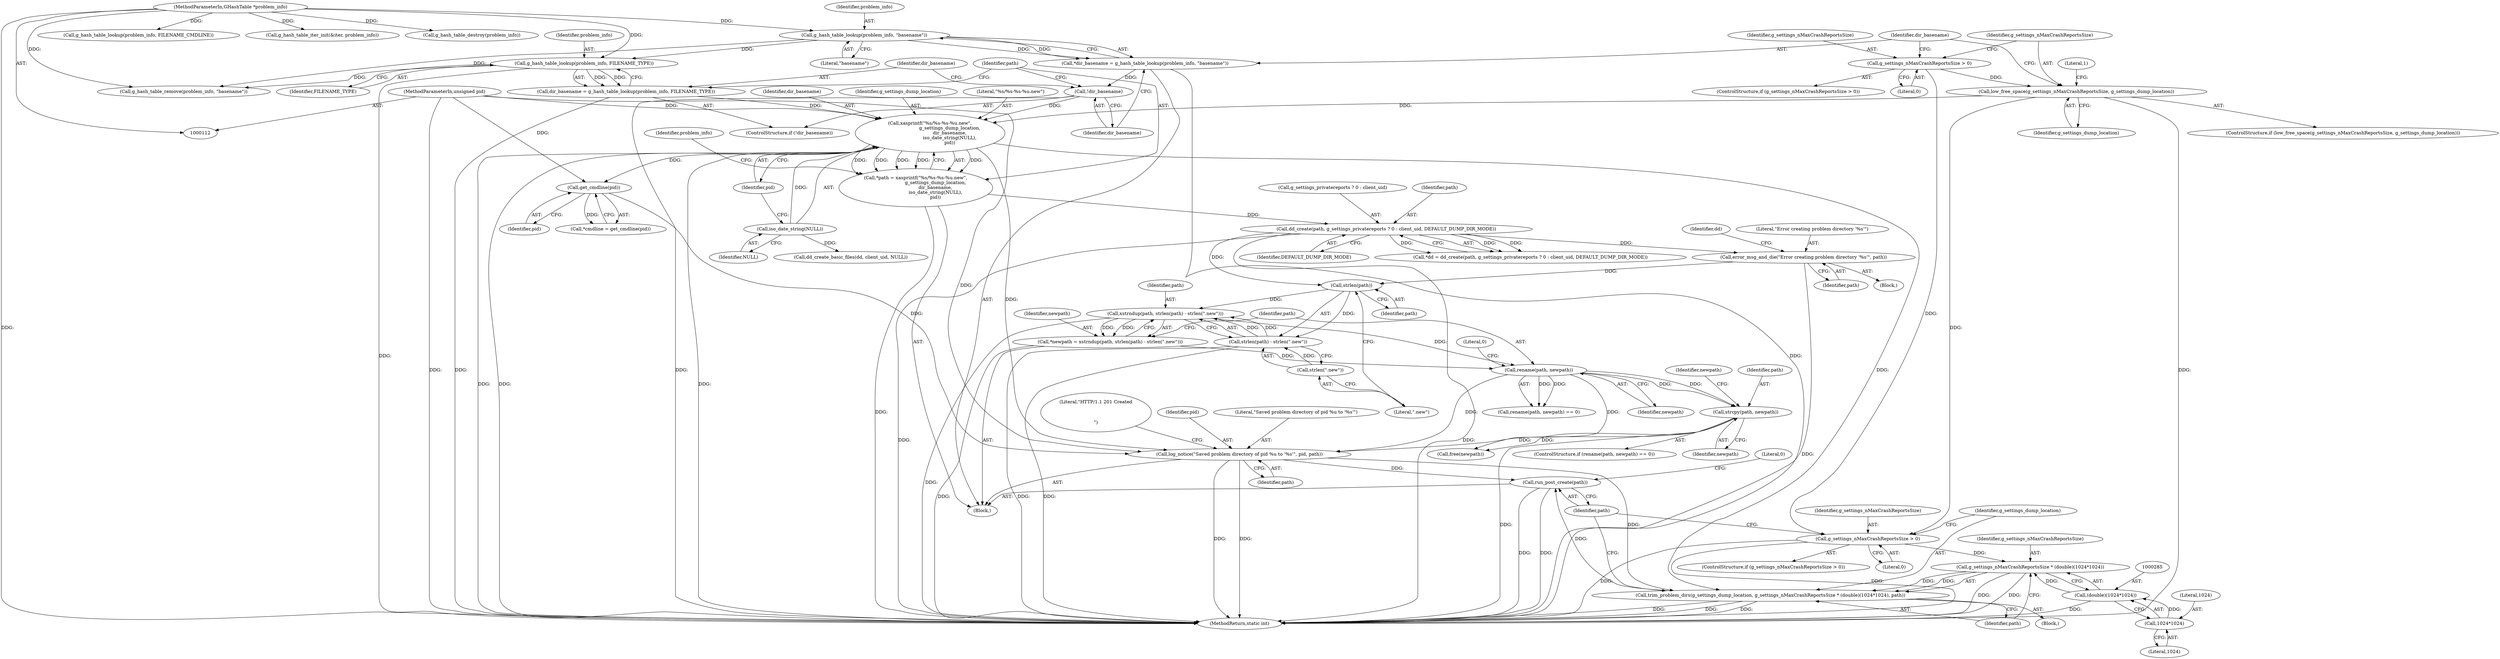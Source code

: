 digraph "0_abrt_8939398b82006ba1fec4ed491339fc075f43fc7c@API" {
"1000290" [label="(Call,run_post_create(path))"];
"1000262" [label="(Call,log_notice(\"Saved problem directory of pid %u to '%s'\", pid, path))"];
"1000192" [label="(Call,get_cmdline(pid))"];
"1000144" [label="(Call,xasprintf(\"%s/%s-%s-%u.new\",\n                           g_settings_dump_location,\n                           dir_basename,\n                           iso_date_string(NULL),\n                           pid))"];
"1000122" [label="(Call,low_free_space(g_settings_nMaxCrashReportsSize, g_settings_dump_location))"];
"1000117" [label="(Call,g_settings_nMaxCrashReportsSize > 0)"];
"1000134" [label="(Call,!dir_basename)"];
"1000128" [label="(Call,*dir_basename = g_hash_table_lookup(problem_info, \"basename\"))"];
"1000130" [label="(Call,g_hash_table_lookup(problem_info, \"basename\"))"];
"1000113" [label="(MethodParameterIn,GHashTable *problem_info)"];
"1000136" [label="(Call,dir_basename = g_hash_table_lookup(problem_info, FILENAME_TYPE))"];
"1000138" [label="(Call,g_hash_table_lookup(problem_info, FILENAME_TYPE))"];
"1000148" [label="(Call,iso_date_string(NULL))"];
"1000114" [label="(MethodParameterIn,unsigned pid)"];
"1000253" [label="(Call,rename(path, newpath))"];
"1000244" [label="(Call,xstrndup(path, strlen(path) - strlen(\".new\")))"];
"1000247" [label="(Call,strlen(path))"];
"1000157" [label="(Call,dd_create(path, g_settings_privatereports ? 0 : client_uid, DEFAULT_DUMP_DIR_MODE))"];
"1000142" [label="(Call,*path = xasprintf(\"%s/%s-%s-%u.new\",\n                           g_settings_dump_location,\n                           dir_basename,\n                           iso_date_string(NULL),\n                           pid))"];
"1000168" [label="(Call,error_msg_and_die(\"Error creating problem directory '%s'\", path))"];
"1000246" [label="(Call,strlen(path) - strlen(\".new\"))"];
"1000249" [label="(Call,strlen(\".new\"))"];
"1000242" [label="(Call,*newpath = xstrndup(path, strlen(path) - strlen(\".new\")))"];
"1000257" [label="(Call,strcpy(path, newpath))"];
"1000280" [label="(Call,trim_problem_dirs(g_settings_dump_location, g_settings_nMaxCrashReportsSize * (double)(1024*1024), path))"];
"1000282" [label="(Call,g_settings_nMaxCrashReportsSize * (double)(1024*1024))"];
"1000276" [label="(Call,g_settings_nMaxCrashReportsSize > 0)"];
"1000284" [label="(Call,(double)(1024*1024))"];
"1000286" [label="(Call,1024*1024)"];
"1000171" [label="(Call,dd_create_basic_files(dd, client_uid, NULL))"];
"1000193" [label="(Identifier,pid)"];
"1000129" [label="(Identifier,dir_basename)"];
"1000287" [label="(Literal,1024)"];
"1000277" [label="(Identifier,g_settings_nMaxCrashReportsSize)"];
"1000152" [label="(Identifier,problem_info)"];
"1000254" [label="(Identifier,path)"];
"1000243" [label="(Identifier,newpath)"];
"1000157" [label="(Call,dd_create(path, g_settings_privatereports ? 0 : client_uid, DEFAULT_DUMP_DIR_MODE))"];
"1000139" [label="(Identifier,problem_info)"];
"1000242" [label="(Call,*newpath = xstrndup(path, strlen(path) - strlen(\".new\")))"];
"1000159" [label="(Call,g_settings_privatereports ? 0 : client_uid)"];
"1000262" [label="(Call,log_notice(\"Saved problem directory of pid %u to '%s'\", pid, path))"];
"1000255" [label="(Identifier,newpath)"];
"1000260" [label="(Call,free(newpath))"];
"1000267" [label="(Literal,\"HTTP/1.1 201 Created\r\n\r\n\")"];
"1000138" [label="(Call,g_hash_table_lookup(problem_info, FILENAME_TYPE))"];
"1000140" [label="(Identifier,FILENAME_TYPE)"];
"1000172" [label="(Identifier,dd)"];
"1000244" [label="(Call,xstrndup(path, strlen(path) - strlen(\".new\")))"];
"1000117" [label="(Call,g_settings_nMaxCrashReportsSize > 0)"];
"1000251" [label="(ControlStructure,if (rename(path, newpath) == 0))"];
"1000281" [label="(Identifier,g_settings_dump_location)"];
"1000168" [label="(Call,error_msg_and_die(\"Error creating problem directory '%s'\", path))"];
"1000248" [label="(Identifier,path)"];
"1000137" [label="(Identifier,dir_basename)"];
"1000124" [label="(Identifier,g_settings_dump_location)"];
"1000261" [label="(Identifier,newpath)"];
"1000288" [label="(Literal,1024)"];
"1000258" [label="(Identifier,path)"];
"1000147" [label="(Identifier,dir_basename)"];
"1000146" [label="(Identifier,g_settings_dump_location)"];
"1000122" [label="(Call,low_free_space(g_settings_nMaxCrashReportsSize, g_settings_dump_location))"];
"1000275" [label="(ControlStructure,if (g_settings_nMaxCrashReportsSize > 0))"];
"1000170" [label="(Identifier,path)"];
"1000284" [label="(Call,(double)(1024*1024))"];
"1000143" [label="(Identifier,path)"];
"1000115" [label="(Block,)"];
"1000286" [label="(Call,1024*1024)"];
"1000128" [label="(Call,*dir_basename = g_hash_table_lookup(problem_info, \"basename\"))"];
"1000113" [label="(MethodParameterIn,GHashTable *problem_info)"];
"1000134" [label="(Call,!dir_basename)"];
"1000259" [label="(Identifier,newpath)"];
"1000169" [label="(Literal,\"Error creating problem directory '%s'\")"];
"1000280" [label="(Call,trim_problem_dirs(g_settings_dump_location, g_settings_nMaxCrashReportsSize * (double)(1024*1024), path))"];
"1000290" [label="(Call,run_post_create(path))"];
"1000144" [label="(Call,xasprintf(\"%s/%s-%s-%u.new\",\n                           g_settings_dump_location,\n                           dir_basename,\n                           iso_date_string(NULL),\n                           pid))"];
"1000150" [label="(Identifier,pid)"];
"1000265" [label="(Identifier,path)"];
"1000252" [label="(Call,rename(path, newpath) == 0)"];
"1000283" [label="(Identifier,g_settings_nMaxCrashReportsSize)"];
"1000289" [label="(Identifier,path)"];
"1000151" [label="(Call,g_hash_table_remove(problem_info, \"basename\"))"];
"1000126" [label="(Literal,1)"];
"1000294" [label="(MethodReturn,static int)"];
"1000192" [label="(Call,get_cmdline(pid))"];
"1000182" [label="(Call,g_hash_table_lookup(problem_info, FILENAME_CMDLINE))"];
"1000257" [label="(Call,strcpy(path, newpath))"];
"1000245" [label="(Identifier,path)"];
"1000131" [label="(Identifier,problem_info)"];
"1000249" [label="(Call,strlen(\".new\"))"];
"1000132" [label="(Literal,\"basename\")"];
"1000148" [label="(Call,iso_date_string(NULL))"];
"1000278" [label="(Literal,0)"];
"1000123" [label="(Identifier,g_settings_nMaxCrashReportsSize)"];
"1000279" [label="(Block,)"];
"1000256" [label="(Literal,0)"];
"1000246" [label="(Call,strlen(path) - strlen(\".new\"))"];
"1000145" [label="(Literal,\"%s/%s-%s-%u.new\")"];
"1000142" [label="(Call,*path = xasprintf(\"%s/%s-%s-%u.new\",\n                           g_settings_dump_location,\n                           dir_basename,\n                           iso_date_string(NULL),\n                           pid))"];
"1000135" [label="(Identifier,dir_basename)"];
"1000130" [label="(Call,g_hash_table_lookup(problem_info, \"basename\"))"];
"1000250" [label="(Literal,\".new\")"];
"1000149" [label="(Identifier,NULL)"];
"1000121" [label="(ControlStructure,if (low_free_space(g_settings_nMaxCrashReportsSize, g_settings_dump_location)))"];
"1000253" [label="(Call,rename(path, newpath))"];
"1000167" [label="(Block,)"];
"1000291" [label="(Identifier,path)"];
"1000276" [label="(Call,g_settings_nMaxCrashReportsSize > 0)"];
"1000118" [label="(Identifier,g_settings_nMaxCrashReportsSize)"];
"1000119" [label="(Literal,0)"];
"1000282" [label="(Call,g_settings_nMaxCrashReportsSize * (double)(1024*1024))"];
"1000216" [label="(Call,g_hash_table_iter_init(&iter, problem_info))"];
"1000114" [label="(MethodParameterIn,unsigned pid)"];
"1000264" [label="(Identifier,pid)"];
"1000163" [label="(Identifier,DEFAULT_DUMP_DIR_MODE)"];
"1000190" [label="(Call,*cmdline = get_cmdline(pid))"];
"1000136" [label="(Call,dir_basename = g_hash_table_lookup(problem_info, FILENAME_TYPE))"];
"1000293" [label="(Literal,0)"];
"1000247" [label="(Call,strlen(path))"];
"1000116" [label="(ControlStructure,if (g_settings_nMaxCrashReportsSize > 0))"];
"1000263" [label="(Literal,\"Saved problem directory of pid %u to '%s'\")"];
"1000133" [label="(ControlStructure,if (!dir_basename))"];
"1000155" [label="(Call,*dd = dd_create(path, g_settings_privatereports ? 0 : client_uid, DEFAULT_DUMP_DIR_MODE))"];
"1000158" [label="(Identifier,path)"];
"1000239" [label="(Call,g_hash_table_destroy(problem_info))"];
"1000290" -> "1000115"  [label="AST: "];
"1000290" -> "1000291"  [label="CFG: "];
"1000291" -> "1000290"  [label="AST: "];
"1000293" -> "1000290"  [label="CFG: "];
"1000290" -> "1000294"  [label="DDG: "];
"1000290" -> "1000294"  [label="DDG: "];
"1000262" -> "1000290"  [label="DDG: "];
"1000280" -> "1000290"  [label="DDG: "];
"1000262" -> "1000115"  [label="AST: "];
"1000262" -> "1000265"  [label="CFG: "];
"1000263" -> "1000262"  [label="AST: "];
"1000264" -> "1000262"  [label="AST: "];
"1000265" -> "1000262"  [label="AST: "];
"1000267" -> "1000262"  [label="CFG: "];
"1000262" -> "1000294"  [label="DDG: "];
"1000262" -> "1000294"  [label="DDG: "];
"1000192" -> "1000262"  [label="DDG: "];
"1000144" -> "1000262"  [label="DDG: "];
"1000114" -> "1000262"  [label="DDG: "];
"1000253" -> "1000262"  [label="DDG: "];
"1000257" -> "1000262"  [label="DDG: "];
"1000262" -> "1000280"  [label="DDG: "];
"1000192" -> "1000190"  [label="AST: "];
"1000192" -> "1000193"  [label="CFG: "];
"1000193" -> "1000192"  [label="AST: "];
"1000190" -> "1000192"  [label="CFG: "];
"1000192" -> "1000190"  [label="DDG: "];
"1000144" -> "1000192"  [label="DDG: "];
"1000114" -> "1000192"  [label="DDG: "];
"1000144" -> "1000142"  [label="AST: "];
"1000144" -> "1000150"  [label="CFG: "];
"1000145" -> "1000144"  [label="AST: "];
"1000146" -> "1000144"  [label="AST: "];
"1000147" -> "1000144"  [label="AST: "];
"1000148" -> "1000144"  [label="AST: "];
"1000150" -> "1000144"  [label="AST: "];
"1000142" -> "1000144"  [label="CFG: "];
"1000144" -> "1000294"  [label="DDG: "];
"1000144" -> "1000294"  [label="DDG: "];
"1000144" -> "1000294"  [label="DDG: "];
"1000144" -> "1000142"  [label="DDG: "];
"1000144" -> "1000142"  [label="DDG: "];
"1000144" -> "1000142"  [label="DDG: "];
"1000144" -> "1000142"  [label="DDG: "];
"1000144" -> "1000142"  [label="DDG: "];
"1000122" -> "1000144"  [label="DDG: "];
"1000134" -> "1000144"  [label="DDG: "];
"1000136" -> "1000144"  [label="DDG: "];
"1000148" -> "1000144"  [label="DDG: "];
"1000114" -> "1000144"  [label="DDG: "];
"1000144" -> "1000280"  [label="DDG: "];
"1000122" -> "1000121"  [label="AST: "];
"1000122" -> "1000124"  [label="CFG: "];
"1000123" -> "1000122"  [label="AST: "];
"1000124" -> "1000122"  [label="AST: "];
"1000126" -> "1000122"  [label="CFG: "];
"1000129" -> "1000122"  [label="CFG: "];
"1000122" -> "1000294"  [label="DDG: "];
"1000117" -> "1000122"  [label="DDG: "];
"1000122" -> "1000276"  [label="DDG: "];
"1000117" -> "1000116"  [label="AST: "];
"1000117" -> "1000119"  [label="CFG: "];
"1000118" -> "1000117"  [label="AST: "];
"1000119" -> "1000117"  [label="AST: "];
"1000123" -> "1000117"  [label="CFG: "];
"1000129" -> "1000117"  [label="CFG: "];
"1000117" -> "1000276"  [label="DDG: "];
"1000134" -> "1000133"  [label="AST: "];
"1000134" -> "1000135"  [label="CFG: "];
"1000135" -> "1000134"  [label="AST: "];
"1000137" -> "1000134"  [label="CFG: "];
"1000143" -> "1000134"  [label="CFG: "];
"1000134" -> "1000294"  [label="DDG: "];
"1000128" -> "1000134"  [label="DDG: "];
"1000128" -> "1000115"  [label="AST: "];
"1000128" -> "1000130"  [label="CFG: "];
"1000129" -> "1000128"  [label="AST: "];
"1000130" -> "1000128"  [label="AST: "];
"1000135" -> "1000128"  [label="CFG: "];
"1000128" -> "1000294"  [label="DDG: "];
"1000130" -> "1000128"  [label="DDG: "];
"1000130" -> "1000128"  [label="DDG: "];
"1000130" -> "1000132"  [label="CFG: "];
"1000131" -> "1000130"  [label="AST: "];
"1000132" -> "1000130"  [label="AST: "];
"1000113" -> "1000130"  [label="DDG: "];
"1000130" -> "1000138"  [label="DDG: "];
"1000130" -> "1000151"  [label="DDG: "];
"1000113" -> "1000112"  [label="AST: "];
"1000113" -> "1000294"  [label="DDG: "];
"1000113" -> "1000138"  [label="DDG: "];
"1000113" -> "1000151"  [label="DDG: "];
"1000113" -> "1000182"  [label="DDG: "];
"1000113" -> "1000216"  [label="DDG: "];
"1000113" -> "1000239"  [label="DDG: "];
"1000136" -> "1000133"  [label="AST: "];
"1000136" -> "1000138"  [label="CFG: "];
"1000137" -> "1000136"  [label="AST: "];
"1000138" -> "1000136"  [label="AST: "];
"1000143" -> "1000136"  [label="CFG: "];
"1000136" -> "1000294"  [label="DDG: "];
"1000138" -> "1000136"  [label="DDG: "];
"1000138" -> "1000136"  [label="DDG: "];
"1000138" -> "1000140"  [label="CFG: "];
"1000139" -> "1000138"  [label="AST: "];
"1000140" -> "1000138"  [label="AST: "];
"1000138" -> "1000294"  [label="DDG: "];
"1000138" -> "1000151"  [label="DDG: "];
"1000148" -> "1000149"  [label="CFG: "];
"1000149" -> "1000148"  [label="AST: "];
"1000150" -> "1000148"  [label="CFG: "];
"1000148" -> "1000171"  [label="DDG: "];
"1000114" -> "1000112"  [label="AST: "];
"1000114" -> "1000294"  [label="DDG: "];
"1000253" -> "1000252"  [label="AST: "];
"1000253" -> "1000255"  [label="CFG: "];
"1000254" -> "1000253"  [label="AST: "];
"1000255" -> "1000253"  [label="AST: "];
"1000256" -> "1000253"  [label="CFG: "];
"1000253" -> "1000252"  [label="DDG: "];
"1000253" -> "1000252"  [label="DDG: "];
"1000244" -> "1000253"  [label="DDG: "];
"1000242" -> "1000253"  [label="DDG: "];
"1000253" -> "1000257"  [label="DDG: "];
"1000253" -> "1000257"  [label="DDG: "];
"1000253" -> "1000260"  [label="DDG: "];
"1000244" -> "1000242"  [label="AST: "];
"1000244" -> "1000246"  [label="CFG: "];
"1000245" -> "1000244"  [label="AST: "];
"1000246" -> "1000244"  [label="AST: "];
"1000242" -> "1000244"  [label="CFG: "];
"1000244" -> "1000294"  [label="DDG: "];
"1000244" -> "1000242"  [label="DDG: "];
"1000244" -> "1000242"  [label="DDG: "];
"1000247" -> "1000244"  [label="DDG: "];
"1000246" -> "1000244"  [label="DDG: "];
"1000246" -> "1000244"  [label="DDG: "];
"1000247" -> "1000246"  [label="AST: "];
"1000247" -> "1000248"  [label="CFG: "];
"1000248" -> "1000247"  [label="AST: "];
"1000250" -> "1000247"  [label="CFG: "];
"1000247" -> "1000246"  [label="DDG: "];
"1000157" -> "1000247"  [label="DDG: "];
"1000168" -> "1000247"  [label="DDG: "];
"1000157" -> "1000155"  [label="AST: "];
"1000157" -> "1000163"  [label="CFG: "];
"1000158" -> "1000157"  [label="AST: "];
"1000159" -> "1000157"  [label="AST: "];
"1000163" -> "1000157"  [label="AST: "];
"1000155" -> "1000157"  [label="CFG: "];
"1000157" -> "1000294"  [label="DDG: "];
"1000157" -> "1000294"  [label="DDG: "];
"1000157" -> "1000155"  [label="DDG: "];
"1000157" -> "1000155"  [label="DDG: "];
"1000157" -> "1000155"  [label="DDG: "];
"1000142" -> "1000157"  [label="DDG: "];
"1000157" -> "1000168"  [label="DDG: "];
"1000142" -> "1000115"  [label="AST: "];
"1000143" -> "1000142"  [label="AST: "];
"1000152" -> "1000142"  [label="CFG: "];
"1000142" -> "1000294"  [label="DDG: "];
"1000168" -> "1000167"  [label="AST: "];
"1000168" -> "1000170"  [label="CFG: "];
"1000169" -> "1000168"  [label="AST: "];
"1000170" -> "1000168"  [label="AST: "];
"1000172" -> "1000168"  [label="CFG: "];
"1000168" -> "1000294"  [label="DDG: "];
"1000246" -> "1000249"  [label="CFG: "];
"1000249" -> "1000246"  [label="AST: "];
"1000246" -> "1000294"  [label="DDG: "];
"1000246" -> "1000294"  [label="DDG: "];
"1000249" -> "1000246"  [label="DDG: "];
"1000249" -> "1000250"  [label="CFG: "];
"1000250" -> "1000249"  [label="AST: "];
"1000242" -> "1000115"  [label="AST: "];
"1000243" -> "1000242"  [label="AST: "];
"1000254" -> "1000242"  [label="CFG: "];
"1000242" -> "1000294"  [label="DDG: "];
"1000257" -> "1000251"  [label="AST: "];
"1000257" -> "1000259"  [label="CFG: "];
"1000258" -> "1000257"  [label="AST: "];
"1000259" -> "1000257"  [label="AST: "];
"1000261" -> "1000257"  [label="CFG: "];
"1000257" -> "1000294"  [label="DDG: "];
"1000257" -> "1000260"  [label="DDG: "];
"1000280" -> "1000279"  [label="AST: "];
"1000280" -> "1000289"  [label="CFG: "];
"1000281" -> "1000280"  [label="AST: "];
"1000282" -> "1000280"  [label="AST: "];
"1000289" -> "1000280"  [label="AST: "];
"1000291" -> "1000280"  [label="CFG: "];
"1000280" -> "1000294"  [label="DDG: "];
"1000280" -> "1000294"  [label="DDG: "];
"1000280" -> "1000294"  [label="DDG: "];
"1000282" -> "1000280"  [label="DDG: "];
"1000282" -> "1000280"  [label="DDG: "];
"1000282" -> "1000284"  [label="CFG: "];
"1000283" -> "1000282"  [label="AST: "];
"1000284" -> "1000282"  [label="AST: "];
"1000289" -> "1000282"  [label="CFG: "];
"1000282" -> "1000294"  [label="DDG: "];
"1000282" -> "1000294"  [label="DDG: "];
"1000276" -> "1000282"  [label="DDG: "];
"1000284" -> "1000282"  [label="DDG: "];
"1000276" -> "1000275"  [label="AST: "];
"1000276" -> "1000278"  [label="CFG: "];
"1000277" -> "1000276"  [label="AST: "];
"1000278" -> "1000276"  [label="AST: "];
"1000281" -> "1000276"  [label="CFG: "];
"1000291" -> "1000276"  [label="CFG: "];
"1000276" -> "1000294"  [label="DDG: "];
"1000276" -> "1000294"  [label="DDG: "];
"1000284" -> "1000286"  [label="CFG: "];
"1000285" -> "1000284"  [label="AST: "];
"1000286" -> "1000284"  [label="AST: "];
"1000284" -> "1000294"  [label="DDG: "];
"1000286" -> "1000284"  [label="DDG: "];
"1000286" -> "1000288"  [label="CFG: "];
"1000287" -> "1000286"  [label="AST: "];
"1000288" -> "1000286"  [label="AST: "];
}
